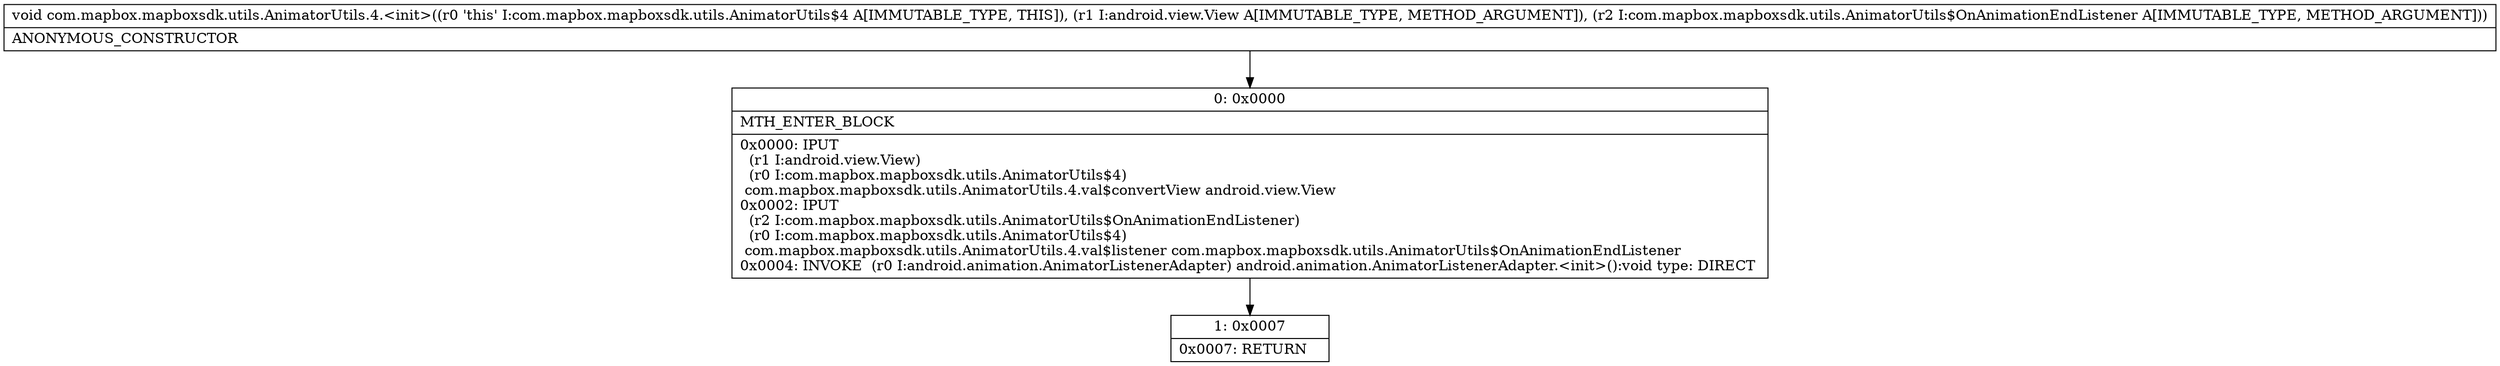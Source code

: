digraph "CFG forcom.mapbox.mapboxsdk.utils.AnimatorUtils.4.\<init\>(Landroid\/view\/View;Lcom\/mapbox\/mapboxsdk\/utils\/AnimatorUtils$OnAnimationEndListener;)V" {
Node_0 [shape=record,label="{0\:\ 0x0000|MTH_ENTER_BLOCK\l|0x0000: IPUT  \l  (r1 I:android.view.View)\l  (r0 I:com.mapbox.mapboxsdk.utils.AnimatorUtils$4)\l com.mapbox.mapboxsdk.utils.AnimatorUtils.4.val$convertView android.view.View \l0x0002: IPUT  \l  (r2 I:com.mapbox.mapboxsdk.utils.AnimatorUtils$OnAnimationEndListener)\l  (r0 I:com.mapbox.mapboxsdk.utils.AnimatorUtils$4)\l com.mapbox.mapboxsdk.utils.AnimatorUtils.4.val$listener com.mapbox.mapboxsdk.utils.AnimatorUtils$OnAnimationEndListener \l0x0004: INVOKE  (r0 I:android.animation.AnimatorListenerAdapter) android.animation.AnimatorListenerAdapter.\<init\>():void type: DIRECT \l}"];
Node_1 [shape=record,label="{1\:\ 0x0007|0x0007: RETURN   \l}"];
MethodNode[shape=record,label="{void com.mapbox.mapboxsdk.utils.AnimatorUtils.4.\<init\>((r0 'this' I:com.mapbox.mapboxsdk.utils.AnimatorUtils$4 A[IMMUTABLE_TYPE, THIS]), (r1 I:android.view.View A[IMMUTABLE_TYPE, METHOD_ARGUMENT]), (r2 I:com.mapbox.mapboxsdk.utils.AnimatorUtils$OnAnimationEndListener A[IMMUTABLE_TYPE, METHOD_ARGUMENT]))  | ANONYMOUS_CONSTRUCTOR\l}"];
MethodNode -> Node_0;
Node_0 -> Node_1;
}

